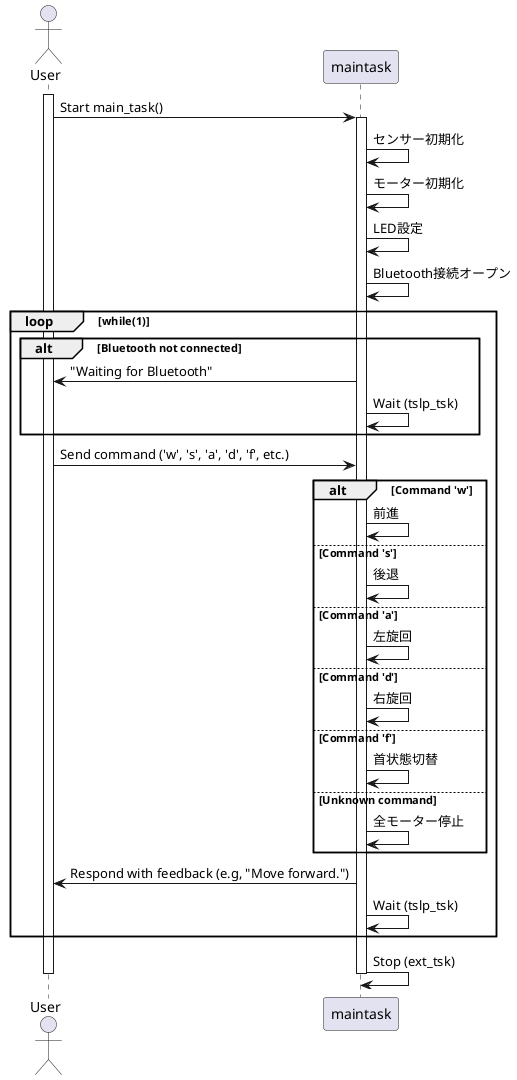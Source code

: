 @startuml
actor User as スティックマン
participant maintask

activate スティックマン
スティックマン -> maintask: Start main_task()

activate maintask
maintask -> maintask: センサー初期化
maintask -> maintask: モーター初期化
maintask -> maintask: LED設定
maintask -> maintask: Bluetooth接続オープン



loop while(1)
    alt Bluetooth not connected
    maintask -> スティックマン: "Waiting for Bluetooth"
    maintask -> maintask: Wait (tslp_tsk)
    end

    スティックマン -> maintask: Send command ('w', 's', 'a', 'd', 'f', etc.)
    
    alt Command 'w'
        maintask -> maintask: 前進
    else Command 's'
        maintask -> maintask: 後退
    else Command 'a'
        maintask -> maintask: 左旋回
    else Command 'd'
        maintask -> maintask: 右旋回
    else Command 'f'
        maintask -> maintask: 首状態切替
    else Unknown command
        maintask -> maintask: 全モーター停止
    end

    maintask -> スティックマン: Respond with feedback (e.g, "Move forward.")
    maintask -> maintask: Wait (tslp_tsk)
end

maintask -> maintask: Stop (ext_tsk)
deactivate maintask
deactivate スティックマン
@enduml
